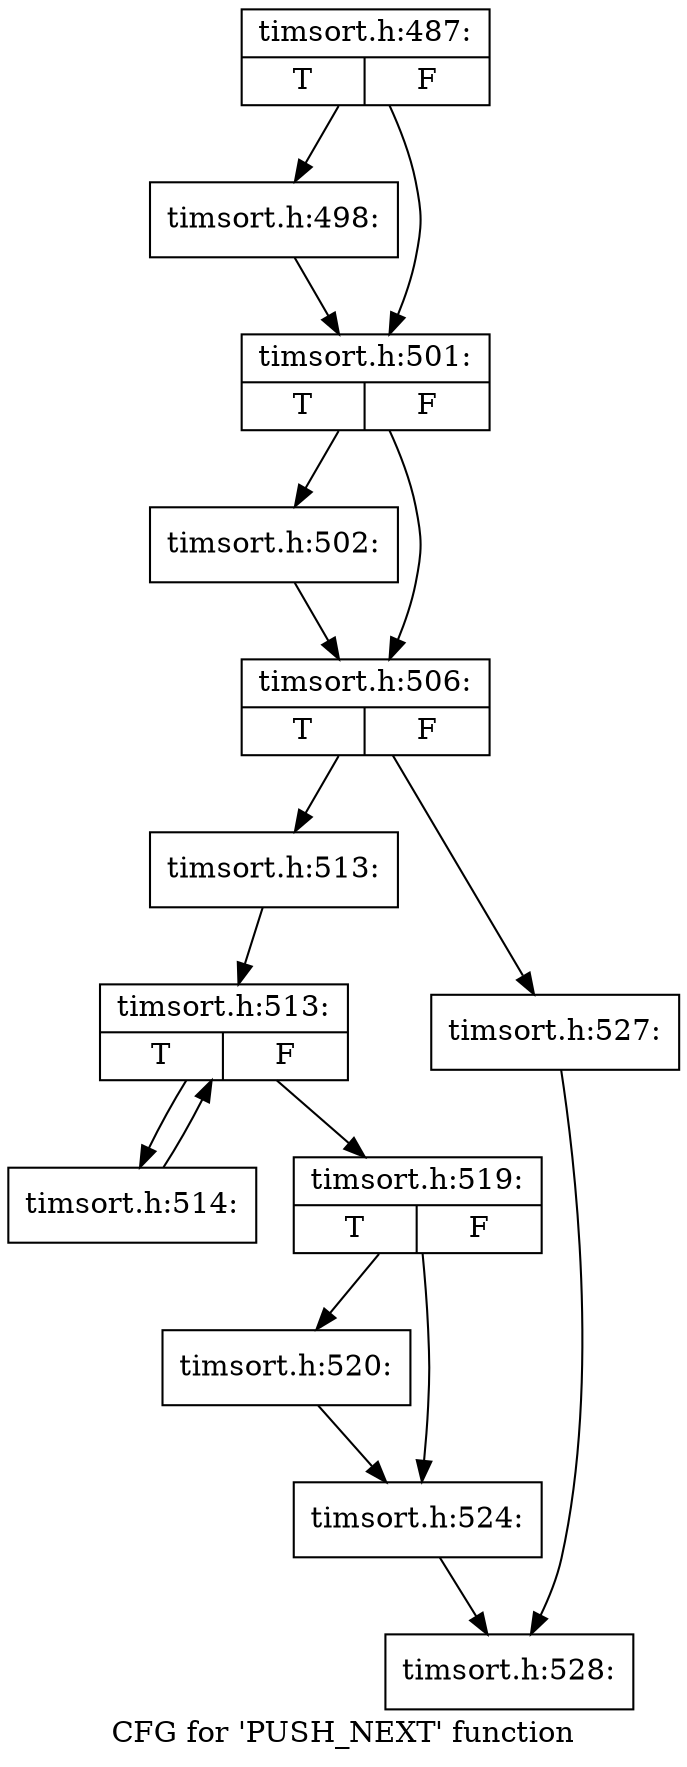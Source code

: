digraph "CFG for 'PUSH_NEXT' function" {
	label="CFG for 'PUSH_NEXT' function";

	Node0x55e6b2a39120 [shape=record,label="{timsort.h:487:|{<s0>T|<s1>F}}"];
	Node0x55e6b2a39120 -> Node0x55e6b2a3e5a0;
	Node0x55e6b2a39120 -> Node0x55e6b2a3e5f0;
	Node0x55e6b2a3e5a0 [shape=record,label="{timsort.h:498:}"];
	Node0x55e6b2a3e5a0 -> Node0x55e6b2a3e5f0;
	Node0x55e6b2a3e5f0 [shape=record,label="{timsort.h:501:|{<s0>T|<s1>F}}"];
	Node0x55e6b2a3e5f0 -> Node0x55e6b2a3efb0;
	Node0x55e6b2a3e5f0 -> Node0x55e6b2a3f000;
	Node0x55e6b2a3efb0 [shape=record,label="{timsort.h:502:}"];
	Node0x55e6b2a3efb0 -> Node0x55e6b2a3f000;
	Node0x55e6b2a3f000 [shape=record,label="{timsort.h:506:|{<s0>T|<s1>F}}"];
	Node0x55e6b2a3f000 -> Node0x55e6b2a407f0;
	Node0x55e6b2a3f000 -> Node0x55e6b2a40840;
	Node0x55e6b2a407f0 [shape=record,label="{timsort.h:513:}"];
	Node0x55e6b2a407f0 -> Node0x55e6b2a40c80;
	Node0x55e6b2a40c80 [shape=record,label="{timsort.h:513:|{<s0>T|<s1>F}}"];
	Node0x55e6b2a40c80 -> Node0x55e6b2a41070;
	Node0x55e6b2a40c80 -> Node0x55e6b2a40e40;
	Node0x55e6b2a41070 [shape=record,label="{timsort.h:514:}"];
	Node0x55e6b2a41070 -> Node0x55e6b2a40c80;
	Node0x55e6b2a40e40 [shape=record,label="{timsort.h:519:|{<s0>T|<s1>F}}"];
	Node0x55e6b2a40e40 -> Node0x55e6b2a42420;
	Node0x55e6b2a40e40 -> Node0x55e6b2a42470;
	Node0x55e6b2a42420 [shape=record,label="{timsort.h:520:}"];
	Node0x55e6b2a42420 -> Node0x55e6b2a42470;
	Node0x55e6b2a42470 [shape=record,label="{timsort.h:524:}"];
	Node0x55e6b2a42470 -> Node0x55e6b2a39170;
	Node0x55e6b2a40840 [shape=record,label="{timsort.h:527:}"];
	Node0x55e6b2a40840 -> Node0x55e6b2a39170;
	Node0x55e6b2a39170 [shape=record,label="{timsort.h:528:}"];
}
